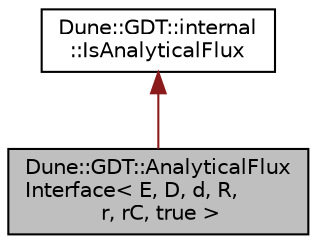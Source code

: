 digraph "Dune::GDT::AnalyticalFluxInterface&lt; E, D, d, R, r, rC, true &gt;"
{
  edge [fontname="Helvetica",fontsize="10",labelfontname="Helvetica",labelfontsize="10"];
  node [fontname="Helvetica",fontsize="10",shape=record];
  Node1 [label="Dune::GDT::AnalyticalFlux\lInterface\< E, D, d, R,\l r, rC, true \>",height=0.2,width=0.4,color="black", fillcolor="grey75", style="filled", fontcolor="black"];
  Node2 -> Node1 [dir="back",color="firebrick4",fontsize="10",style="solid",fontname="Helvetica"];
  Node2 [label="Dune::GDT::internal\l::IsAnalyticalFlux",height=0.2,width=0.4,color="black", fillcolor="white", style="filled",URL="$a00212.html"];
}
